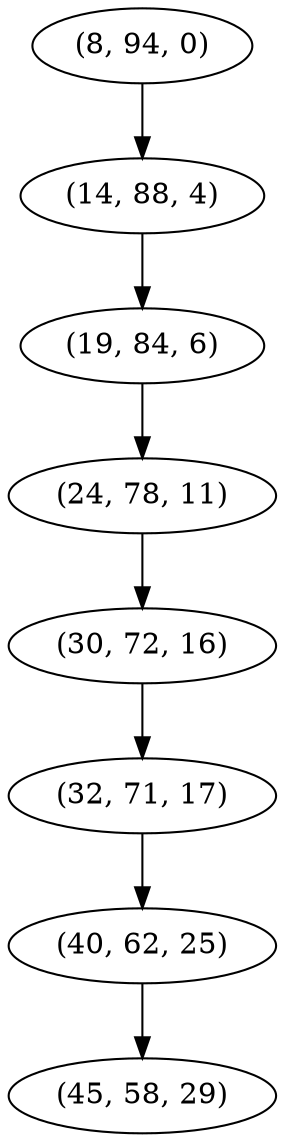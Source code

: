 digraph tree {
    "(8, 94, 0)";
    "(14, 88, 4)";
    "(19, 84, 6)";
    "(24, 78, 11)";
    "(30, 72, 16)";
    "(32, 71, 17)";
    "(40, 62, 25)";
    "(45, 58, 29)";
    "(8, 94, 0)" -> "(14, 88, 4)";
    "(14, 88, 4)" -> "(19, 84, 6)";
    "(19, 84, 6)" -> "(24, 78, 11)";
    "(24, 78, 11)" -> "(30, 72, 16)";
    "(30, 72, 16)" -> "(32, 71, 17)";
    "(32, 71, 17)" -> "(40, 62, 25)";
    "(40, 62, 25)" -> "(45, 58, 29)";
}

